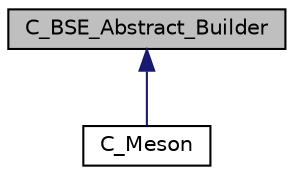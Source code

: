 digraph "C_BSE_Abstract_Builder"
{
  edge [fontname="Helvetica",fontsize="10",labelfontname="Helvetica",labelfontsize="10"];
  node [fontname="Helvetica",fontsize="10",shape=record];
  Node1 [label="C_BSE_Abstract_Builder",height=0.2,width=0.4,color="black", fillcolor="grey75", style="filled" fontcolor="black"];
  Node1 -> Node2 [dir="back",color="midnightblue",fontsize="10",style="solid"];
  Node2 [label="C_Meson",height=0.2,width=0.4,color="black", fillcolor="white", style="filled",URL="$class_c___meson.html"];
}
